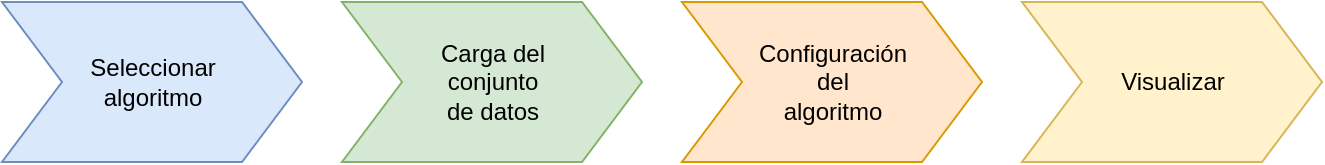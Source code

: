 <mxfile version="21.2.9" type="device">
  <diagram name="Página-1" id="fyCs6bSFm8VbDF3Rfxcq">
    <mxGraphModel dx="989" dy="520" grid="1" gridSize="10" guides="1" tooltips="1" connect="1" arrows="1" fold="1" page="1" pageScale="1" pageWidth="827" pageHeight="1169" math="0" shadow="0">
      <root>
        <mxCell id="0" />
        <mxCell id="1" parent="0" />
        <mxCell id="cLRPxZnlgGMBh-7isQkK-2" value="Visualizar" style="html=1;shadow=0;dashed=0;align=center;verticalAlign=middle;shape=mxgraph.arrows2.arrow;dy=0;dx=30;notch=30;fillColor=#fff2cc;strokeColor=#d6b656;" vertex="1" parent="1">
          <mxGeometry x="540" y="150" width="150" height="80" as="geometry" />
        </mxCell>
        <mxCell id="cLRPxZnlgGMBh-7isQkK-5" value="Seleccionar&lt;br&gt;algoritmo" style="html=1;shadow=0;dashed=0;align=center;verticalAlign=middle;shape=mxgraph.arrows2.arrow;dy=0;dx=30;notch=30;fillColor=#dae8fc;strokeColor=#6c8ebf;" vertex="1" parent="1">
          <mxGeometry x="30" y="150" width="150" height="80" as="geometry" />
        </mxCell>
        <mxCell id="cLRPxZnlgGMBh-7isQkK-6" value="&lt;div&gt;Carga del&lt;/div&gt;&lt;div&gt;conjunto&lt;/div&gt;&lt;div&gt;de datos&lt;br&gt;&lt;/div&gt;" style="html=1;shadow=0;dashed=0;align=center;verticalAlign=middle;shape=mxgraph.arrows2.arrow;dy=0;dx=30;notch=30;fillColor=#d5e8d4;strokeColor=#82b366;" vertex="1" parent="1">
          <mxGeometry x="200" y="150" width="150" height="80" as="geometry" />
        </mxCell>
        <mxCell id="cLRPxZnlgGMBh-7isQkK-7" value="&lt;div&gt;Configuración&lt;/div&gt;&lt;div&gt;del&lt;/div&gt;&lt;div&gt;algoritmo&lt;br&gt;&lt;/div&gt;" style="html=1;shadow=0;dashed=0;align=center;verticalAlign=middle;shape=mxgraph.arrows2.arrow;dy=0;dx=30;notch=30;fillColor=#ffe6cc;strokeColor=#d79b00;" vertex="1" parent="1">
          <mxGeometry x="370" y="150" width="150" height="80" as="geometry" />
        </mxCell>
      </root>
    </mxGraphModel>
  </diagram>
</mxfile>

